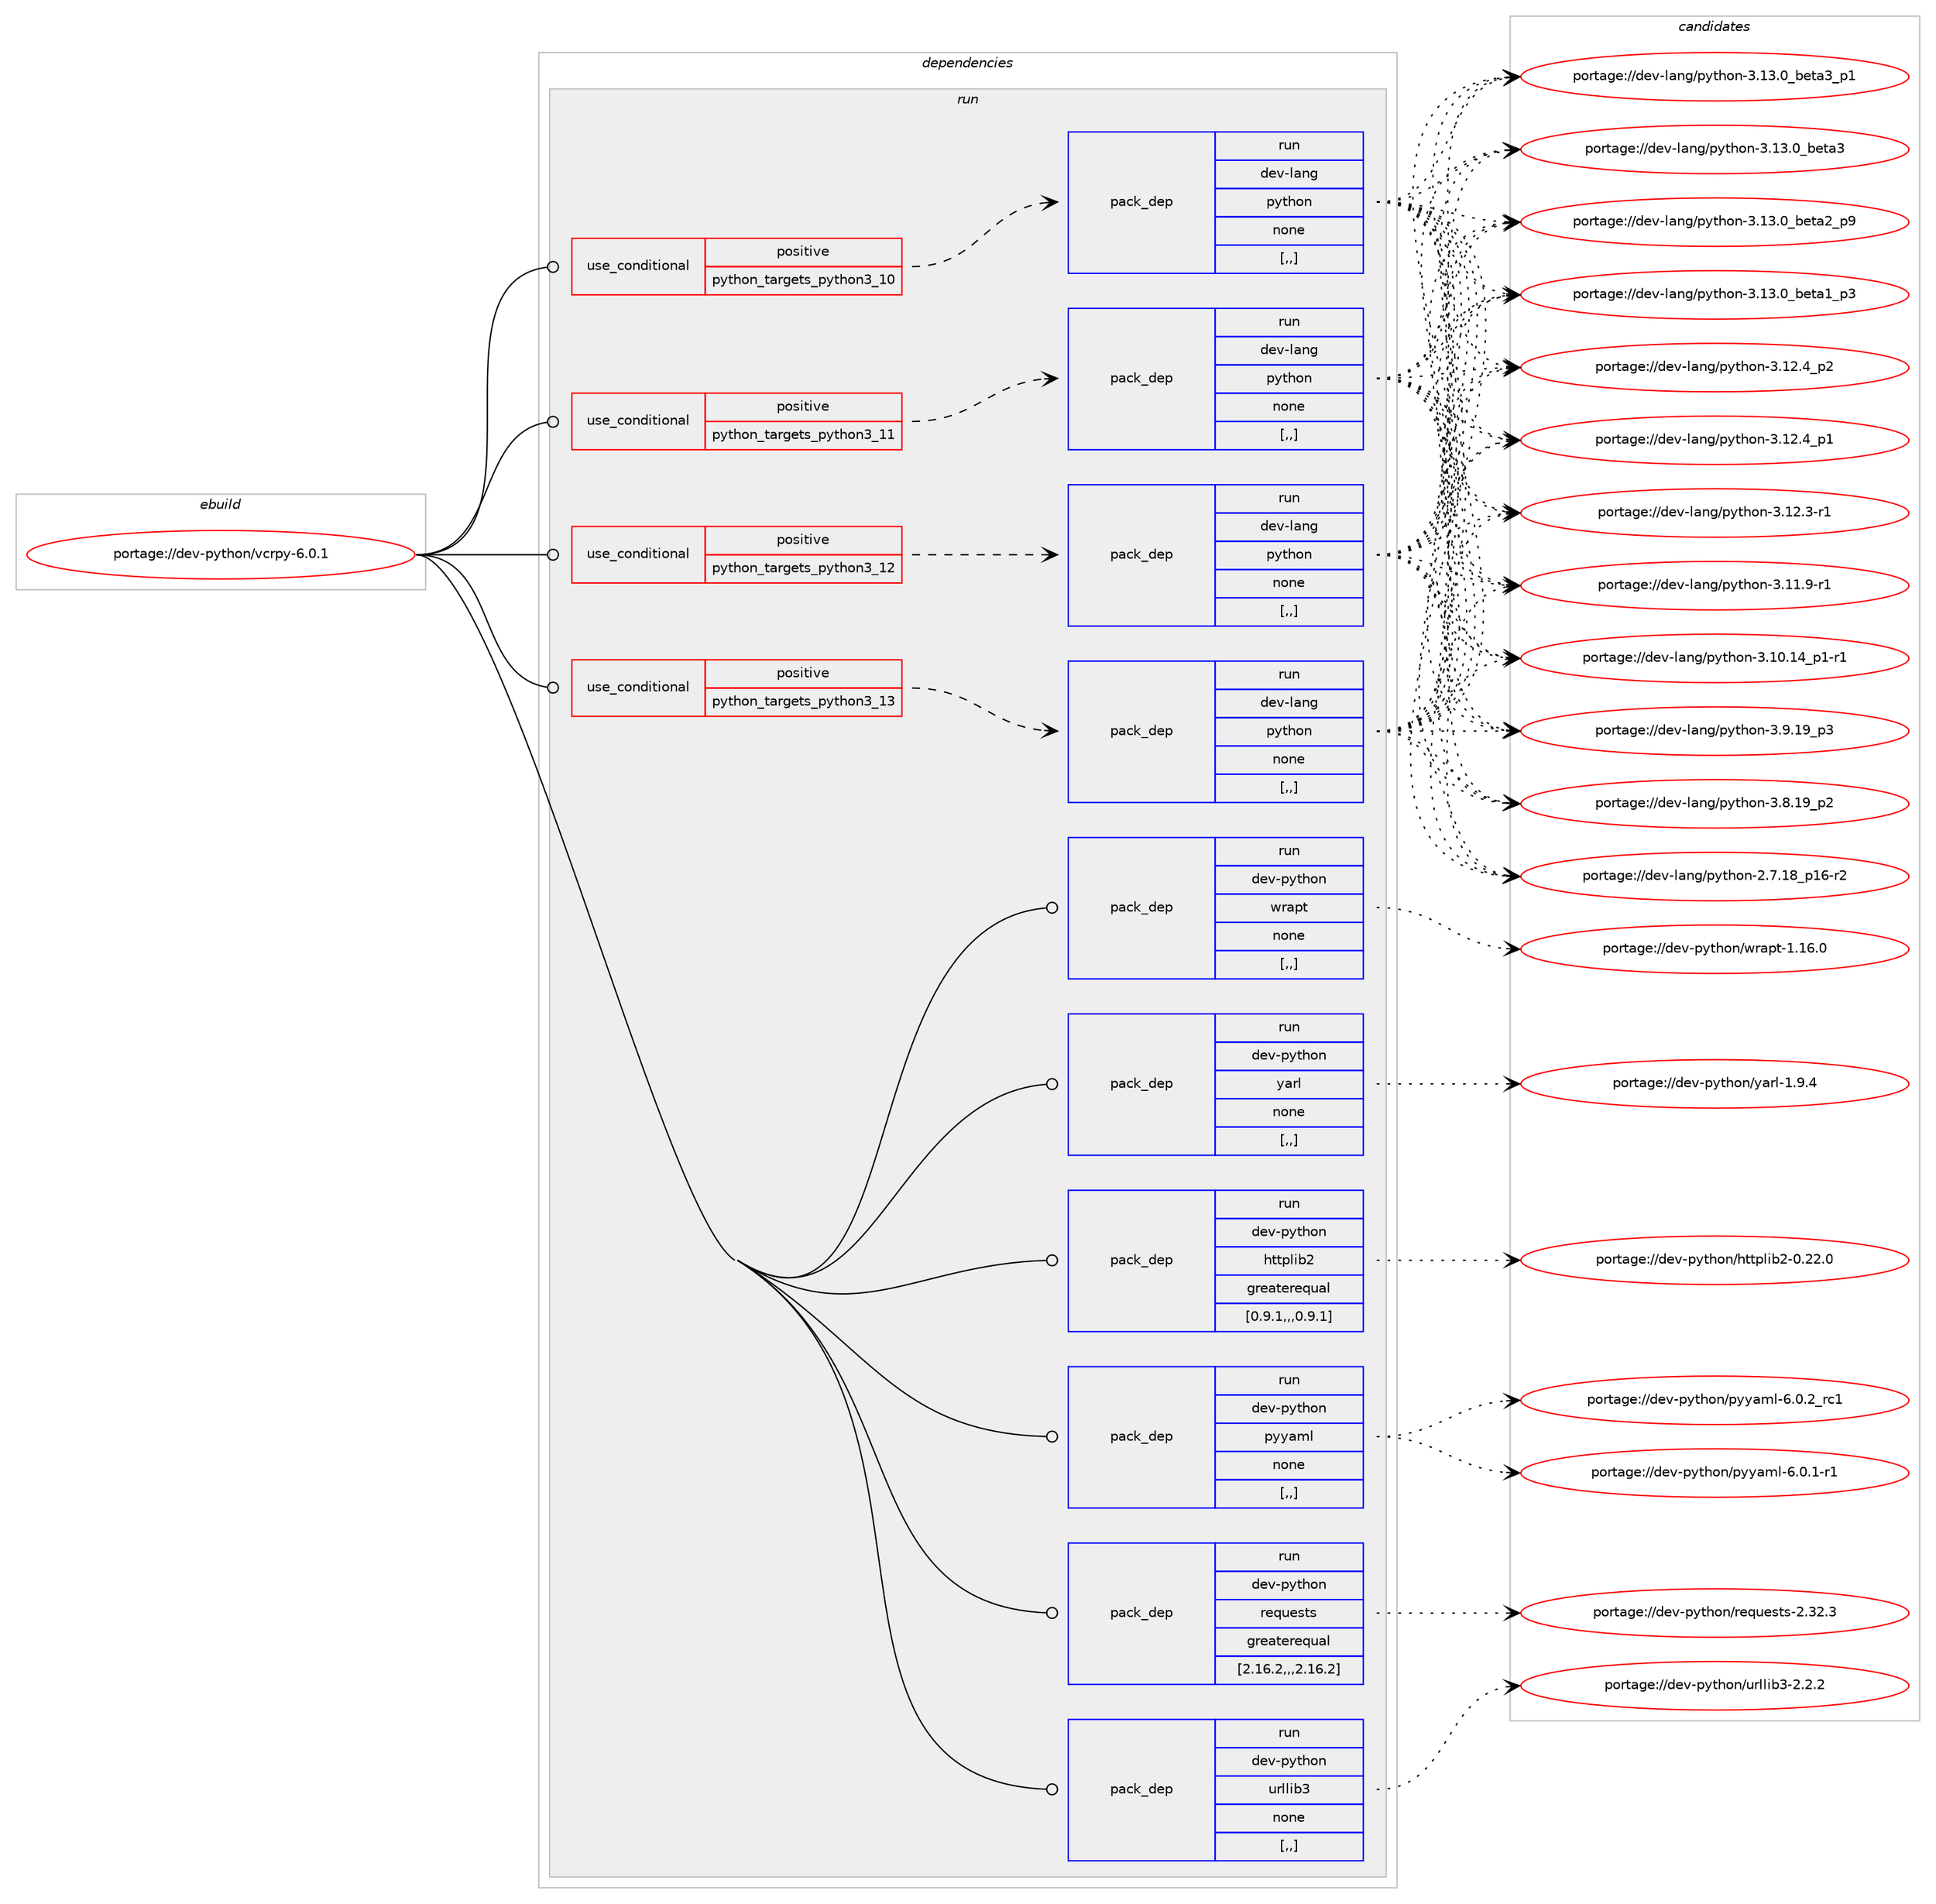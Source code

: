 digraph prolog {

# *************
# Graph options
# *************

newrank=true;
concentrate=true;
compound=true;
graph [rankdir=LR,fontname=Helvetica,fontsize=10,ranksep=1.5];#, ranksep=2.5, nodesep=0.2];
edge  [arrowhead=vee];
node  [fontname=Helvetica,fontsize=10];

# **********
# The ebuild
# **********

subgraph cluster_leftcol {
color=gray;
label=<<i>ebuild</i>>;
id [label="portage://dev-python/vcrpy-6.0.1", color=red, width=4, href="../dev-python/vcrpy-6.0.1.svg"];
}

# ****************
# The dependencies
# ****************

subgraph cluster_midcol {
color=gray;
label=<<i>dependencies</i>>;
subgraph cluster_compile {
fillcolor="#eeeeee";
style=filled;
label=<<i>compile</i>>;
}
subgraph cluster_compileandrun {
fillcolor="#eeeeee";
style=filled;
label=<<i>compile and run</i>>;
}
subgraph cluster_run {
fillcolor="#eeeeee";
style=filled;
label=<<i>run</i>>;
subgraph cond40799 {
dependency166425 [label=<<TABLE BORDER="0" CELLBORDER="1" CELLSPACING="0" CELLPADDING="4"><TR><TD ROWSPAN="3" CELLPADDING="10">use_conditional</TD></TR><TR><TD>positive</TD></TR><TR><TD>python_targets_python3_10</TD></TR></TABLE>>, shape=none, color=red];
subgraph pack124353 {
dependency166426 [label=<<TABLE BORDER="0" CELLBORDER="1" CELLSPACING="0" CELLPADDING="4" WIDTH="220"><TR><TD ROWSPAN="6" CELLPADDING="30">pack_dep</TD></TR><TR><TD WIDTH="110">run</TD></TR><TR><TD>dev-lang</TD></TR><TR><TD>python</TD></TR><TR><TD>none</TD></TR><TR><TD>[,,]</TD></TR></TABLE>>, shape=none, color=blue];
}
dependency166425:e -> dependency166426:w [weight=20,style="dashed",arrowhead="vee"];
}
id:e -> dependency166425:w [weight=20,style="solid",arrowhead="odot"];
subgraph cond40800 {
dependency166427 [label=<<TABLE BORDER="0" CELLBORDER="1" CELLSPACING="0" CELLPADDING="4"><TR><TD ROWSPAN="3" CELLPADDING="10">use_conditional</TD></TR><TR><TD>positive</TD></TR><TR><TD>python_targets_python3_11</TD></TR></TABLE>>, shape=none, color=red];
subgraph pack124354 {
dependency166428 [label=<<TABLE BORDER="0" CELLBORDER="1" CELLSPACING="0" CELLPADDING="4" WIDTH="220"><TR><TD ROWSPAN="6" CELLPADDING="30">pack_dep</TD></TR><TR><TD WIDTH="110">run</TD></TR><TR><TD>dev-lang</TD></TR><TR><TD>python</TD></TR><TR><TD>none</TD></TR><TR><TD>[,,]</TD></TR></TABLE>>, shape=none, color=blue];
}
dependency166427:e -> dependency166428:w [weight=20,style="dashed",arrowhead="vee"];
}
id:e -> dependency166427:w [weight=20,style="solid",arrowhead="odot"];
subgraph cond40801 {
dependency166429 [label=<<TABLE BORDER="0" CELLBORDER="1" CELLSPACING="0" CELLPADDING="4"><TR><TD ROWSPAN="3" CELLPADDING="10">use_conditional</TD></TR><TR><TD>positive</TD></TR><TR><TD>python_targets_python3_12</TD></TR></TABLE>>, shape=none, color=red];
subgraph pack124355 {
dependency166430 [label=<<TABLE BORDER="0" CELLBORDER="1" CELLSPACING="0" CELLPADDING="4" WIDTH="220"><TR><TD ROWSPAN="6" CELLPADDING="30">pack_dep</TD></TR><TR><TD WIDTH="110">run</TD></TR><TR><TD>dev-lang</TD></TR><TR><TD>python</TD></TR><TR><TD>none</TD></TR><TR><TD>[,,]</TD></TR></TABLE>>, shape=none, color=blue];
}
dependency166429:e -> dependency166430:w [weight=20,style="dashed",arrowhead="vee"];
}
id:e -> dependency166429:w [weight=20,style="solid",arrowhead="odot"];
subgraph cond40802 {
dependency166431 [label=<<TABLE BORDER="0" CELLBORDER="1" CELLSPACING="0" CELLPADDING="4"><TR><TD ROWSPAN="3" CELLPADDING="10">use_conditional</TD></TR><TR><TD>positive</TD></TR><TR><TD>python_targets_python3_13</TD></TR></TABLE>>, shape=none, color=red];
subgraph pack124356 {
dependency166432 [label=<<TABLE BORDER="0" CELLBORDER="1" CELLSPACING="0" CELLPADDING="4" WIDTH="220"><TR><TD ROWSPAN="6" CELLPADDING="30">pack_dep</TD></TR><TR><TD WIDTH="110">run</TD></TR><TR><TD>dev-lang</TD></TR><TR><TD>python</TD></TR><TR><TD>none</TD></TR><TR><TD>[,,]</TD></TR></TABLE>>, shape=none, color=blue];
}
dependency166431:e -> dependency166432:w [weight=20,style="dashed",arrowhead="vee"];
}
id:e -> dependency166431:w [weight=20,style="solid",arrowhead="odot"];
subgraph pack124357 {
dependency166433 [label=<<TABLE BORDER="0" CELLBORDER="1" CELLSPACING="0" CELLPADDING="4" WIDTH="220"><TR><TD ROWSPAN="6" CELLPADDING="30">pack_dep</TD></TR><TR><TD WIDTH="110">run</TD></TR><TR><TD>dev-python</TD></TR><TR><TD>httplib2</TD></TR><TR><TD>greaterequal</TD></TR><TR><TD>[0.9.1,,,0.9.1]</TD></TR></TABLE>>, shape=none, color=blue];
}
id:e -> dependency166433:w [weight=20,style="solid",arrowhead="odot"];
subgraph pack124358 {
dependency166434 [label=<<TABLE BORDER="0" CELLBORDER="1" CELLSPACING="0" CELLPADDING="4" WIDTH="220"><TR><TD ROWSPAN="6" CELLPADDING="30">pack_dep</TD></TR><TR><TD WIDTH="110">run</TD></TR><TR><TD>dev-python</TD></TR><TR><TD>pyyaml</TD></TR><TR><TD>none</TD></TR><TR><TD>[,,]</TD></TR></TABLE>>, shape=none, color=blue];
}
id:e -> dependency166434:w [weight=20,style="solid",arrowhead="odot"];
subgraph pack124359 {
dependency166435 [label=<<TABLE BORDER="0" CELLBORDER="1" CELLSPACING="0" CELLPADDING="4" WIDTH="220"><TR><TD ROWSPAN="6" CELLPADDING="30">pack_dep</TD></TR><TR><TD WIDTH="110">run</TD></TR><TR><TD>dev-python</TD></TR><TR><TD>requests</TD></TR><TR><TD>greaterequal</TD></TR><TR><TD>[2.16.2,,,2.16.2]</TD></TR></TABLE>>, shape=none, color=blue];
}
id:e -> dependency166435:w [weight=20,style="solid",arrowhead="odot"];
subgraph pack124360 {
dependency166436 [label=<<TABLE BORDER="0" CELLBORDER="1" CELLSPACING="0" CELLPADDING="4" WIDTH="220"><TR><TD ROWSPAN="6" CELLPADDING="30">pack_dep</TD></TR><TR><TD WIDTH="110">run</TD></TR><TR><TD>dev-python</TD></TR><TR><TD>urllib3</TD></TR><TR><TD>none</TD></TR><TR><TD>[,,]</TD></TR></TABLE>>, shape=none, color=blue];
}
id:e -> dependency166436:w [weight=20,style="solid",arrowhead="odot"];
subgraph pack124361 {
dependency166437 [label=<<TABLE BORDER="0" CELLBORDER="1" CELLSPACING="0" CELLPADDING="4" WIDTH="220"><TR><TD ROWSPAN="6" CELLPADDING="30">pack_dep</TD></TR><TR><TD WIDTH="110">run</TD></TR><TR><TD>dev-python</TD></TR><TR><TD>wrapt</TD></TR><TR><TD>none</TD></TR><TR><TD>[,,]</TD></TR></TABLE>>, shape=none, color=blue];
}
id:e -> dependency166437:w [weight=20,style="solid",arrowhead="odot"];
subgraph pack124362 {
dependency166438 [label=<<TABLE BORDER="0" CELLBORDER="1" CELLSPACING="0" CELLPADDING="4" WIDTH="220"><TR><TD ROWSPAN="6" CELLPADDING="30">pack_dep</TD></TR><TR><TD WIDTH="110">run</TD></TR><TR><TD>dev-python</TD></TR><TR><TD>yarl</TD></TR><TR><TD>none</TD></TR><TR><TD>[,,]</TD></TR></TABLE>>, shape=none, color=blue];
}
id:e -> dependency166438:w [weight=20,style="solid",arrowhead="odot"];
}
}

# **************
# The candidates
# **************

subgraph cluster_choices {
rank=same;
color=gray;
label=<<i>candidates</i>>;

subgraph choice124353 {
color=black;
nodesep=1;
choice10010111845108971101034711212111610411111045514649514648959810111697519511249 [label="portage://dev-lang/python-3.13.0_beta3_p1", color=red, width=4,href="../dev-lang/python-3.13.0_beta3_p1.svg"];
choice1001011184510897110103471121211161041111104551464951464895981011169751 [label="portage://dev-lang/python-3.13.0_beta3", color=red, width=4,href="../dev-lang/python-3.13.0_beta3.svg"];
choice10010111845108971101034711212111610411111045514649514648959810111697509511257 [label="portage://dev-lang/python-3.13.0_beta2_p9", color=red, width=4,href="../dev-lang/python-3.13.0_beta2_p9.svg"];
choice10010111845108971101034711212111610411111045514649514648959810111697499511251 [label="portage://dev-lang/python-3.13.0_beta1_p3", color=red, width=4,href="../dev-lang/python-3.13.0_beta1_p3.svg"];
choice100101118451089711010347112121116104111110455146495046529511250 [label="portage://dev-lang/python-3.12.4_p2", color=red, width=4,href="../dev-lang/python-3.12.4_p2.svg"];
choice100101118451089711010347112121116104111110455146495046529511249 [label="portage://dev-lang/python-3.12.4_p1", color=red, width=4,href="../dev-lang/python-3.12.4_p1.svg"];
choice100101118451089711010347112121116104111110455146495046514511449 [label="portage://dev-lang/python-3.12.3-r1", color=red, width=4,href="../dev-lang/python-3.12.3-r1.svg"];
choice100101118451089711010347112121116104111110455146494946574511449 [label="portage://dev-lang/python-3.11.9-r1", color=red, width=4,href="../dev-lang/python-3.11.9-r1.svg"];
choice100101118451089711010347112121116104111110455146494846495295112494511449 [label="portage://dev-lang/python-3.10.14_p1-r1", color=red, width=4,href="../dev-lang/python-3.10.14_p1-r1.svg"];
choice100101118451089711010347112121116104111110455146574649579511251 [label="portage://dev-lang/python-3.9.19_p3", color=red, width=4,href="../dev-lang/python-3.9.19_p3.svg"];
choice100101118451089711010347112121116104111110455146564649579511250 [label="portage://dev-lang/python-3.8.19_p2", color=red, width=4,href="../dev-lang/python-3.8.19_p2.svg"];
choice100101118451089711010347112121116104111110455046554649569511249544511450 [label="portage://dev-lang/python-2.7.18_p16-r2", color=red, width=4,href="../dev-lang/python-2.7.18_p16-r2.svg"];
dependency166426:e -> choice10010111845108971101034711212111610411111045514649514648959810111697519511249:w [style=dotted,weight="100"];
dependency166426:e -> choice1001011184510897110103471121211161041111104551464951464895981011169751:w [style=dotted,weight="100"];
dependency166426:e -> choice10010111845108971101034711212111610411111045514649514648959810111697509511257:w [style=dotted,weight="100"];
dependency166426:e -> choice10010111845108971101034711212111610411111045514649514648959810111697499511251:w [style=dotted,weight="100"];
dependency166426:e -> choice100101118451089711010347112121116104111110455146495046529511250:w [style=dotted,weight="100"];
dependency166426:e -> choice100101118451089711010347112121116104111110455146495046529511249:w [style=dotted,weight="100"];
dependency166426:e -> choice100101118451089711010347112121116104111110455146495046514511449:w [style=dotted,weight="100"];
dependency166426:e -> choice100101118451089711010347112121116104111110455146494946574511449:w [style=dotted,weight="100"];
dependency166426:e -> choice100101118451089711010347112121116104111110455146494846495295112494511449:w [style=dotted,weight="100"];
dependency166426:e -> choice100101118451089711010347112121116104111110455146574649579511251:w [style=dotted,weight="100"];
dependency166426:e -> choice100101118451089711010347112121116104111110455146564649579511250:w [style=dotted,weight="100"];
dependency166426:e -> choice100101118451089711010347112121116104111110455046554649569511249544511450:w [style=dotted,weight="100"];
}
subgraph choice124354 {
color=black;
nodesep=1;
choice10010111845108971101034711212111610411111045514649514648959810111697519511249 [label="portage://dev-lang/python-3.13.0_beta3_p1", color=red, width=4,href="../dev-lang/python-3.13.0_beta3_p1.svg"];
choice1001011184510897110103471121211161041111104551464951464895981011169751 [label="portage://dev-lang/python-3.13.0_beta3", color=red, width=4,href="../dev-lang/python-3.13.0_beta3.svg"];
choice10010111845108971101034711212111610411111045514649514648959810111697509511257 [label="portage://dev-lang/python-3.13.0_beta2_p9", color=red, width=4,href="../dev-lang/python-3.13.0_beta2_p9.svg"];
choice10010111845108971101034711212111610411111045514649514648959810111697499511251 [label="portage://dev-lang/python-3.13.0_beta1_p3", color=red, width=4,href="../dev-lang/python-3.13.0_beta1_p3.svg"];
choice100101118451089711010347112121116104111110455146495046529511250 [label="portage://dev-lang/python-3.12.4_p2", color=red, width=4,href="../dev-lang/python-3.12.4_p2.svg"];
choice100101118451089711010347112121116104111110455146495046529511249 [label="portage://dev-lang/python-3.12.4_p1", color=red, width=4,href="../dev-lang/python-3.12.4_p1.svg"];
choice100101118451089711010347112121116104111110455146495046514511449 [label="portage://dev-lang/python-3.12.3-r1", color=red, width=4,href="../dev-lang/python-3.12.3-r1.svg"];
choice100101118451089711010347112121116104111110455146494946574511449 [label="portage://dev-lang/python-3.11.9-r1", color=red, width=4,href="../dev-lang/python-3.11.9-r1.svg"];
choice100101118451089711010347112121116104111110455146494846495295112494511449 [label="portage://dev-lang/python-3.10.14_p1-r1", color=red, width=4,href="../dev-lang/python-3.10.14_p1-r1.svg"];
choice100101118451089711010347112121116104111110455146574649579511251 [label="portage://dev-lang/python-3.9.19_p3", color=red, width=4,href="../dev-lang/python-3.9.19_p3.svg"];
choice100101118451089711010347112121116104111110455146564649579511250 [label="portage://dev-lang/python-3.8.19_p2", color=red, width=4,href="../dev-lang/python-3.8.19_p2.svg"];
choice100101118451089711010347112121116104111110455046554649569511249544511450 [label="portage://dev-lang/python-2.7.18_p16-r2", color=red, width=4,href="../dev-lang/python-2.7.18_p16-r2.svg"];
dependency166428:e -> choice10010111845108971101034711212111610411111045514649514648959810111697519511249:w [style=dotted,weight="100"];
dependency166428:e -> choice1001011184510897110103471121211161041111104551464951464895981011169751:w [style=dotted,weight="100"];
dependency166428:e -> choice10010111845108971101034711212111610411111045514649514648959810111697509511257:w [style=dotted,weight="100"];
dependency166428:e -> choice10010111845108971101034711212111610411111045514649514648959810111697499511251:w [style=dotted,weight="100"];
dependency166428:e -> choice100101118451089711010347112121116104111110455146495046529511250:w [style=dotted,weight="100"];
dependency166428:e -> choice100101118451089711010347112121116104111110455146495046529511249:w [style=dotted,weight="100"];
dependency166428:e -> choice100101118451089711010347112121116104111110455146495046514511449:w [style=dotted,weight="100"];
dependency166428:e -> choice100101118451089711010347112121116104111110455146494946574511449:w [style=dotted,weight="100"];
dependency166428:e -> choice100101118451089711010347112121116104111110455146494846495295112494511449:w [style=dotted,weight="100"];
dependency166428:e -> choice100101118451089711010347112121116104111110455146574649579511251:w [style=dotted,weight="100"];
dependency166428:e -> choice100101118451089711010347112121116104111110455146564649579511250:w [style=dotted,weight="100"];
dependency166428:e -> choice100101118451089711010347112121116104111110455046554649569511249544511450:w [style=dotted,weight="100"];
}
subgraph choice124355 {
color=black;
nodesep=1;
choice10010111845108971101034711212111610411111045514649514648959810111697519511249 [label="portage://dev-lang/python-3.13.0_beta3_p1", color=red, width=4,href="../dev-lang/python-3.13.0_beta3_p1.svg"];
choice1001011184510897110103471121211161041111104551464951464895981011169751 [label="portage://dev-lang/python-3.13.0_beta3", color=red, width=4,href="../dev-lang/python-3.13.0_beta3.svg"];
choice10010111845108971101034711212111610411111045514649514648959810111697509511257 [label="portage://dev-lang/python-3.13.0_beta2_p9", color=red, width=4,href="../dev-lang/python-3.13.0_beta2_p9.svg"];
choice10010111845108971101034711212111610411111045514649514648959810111697499511251 [label="portage://dev-lang/python-3.13.0_beta1_p3", color=red, width=4,href="../dev-lang/python-3.13.0_beta1_p3.svg"];
choice100101118451089711010347112121116104111110455146495046529511250 [label="portage://dev-lang/python-3.12.4_p2", color=red, width=4,href="../dev-lang/python-3.12.4_p2.svg"];
choice100101118451089711010347112121116104111110455146495046529511249 [label="portage://dev-lang/python-3.12.4_p1", color=red, width=4,href="../dev-lang/python-3.12.4_p1.svg"];
choice100101118451089711010347112121116104111110455146495046514511449 [label="portage://dev-lang/python-3.12.3-r1", color=red, width=4,href="../dev-lang/python-3.12.3-r1.svg"];
choice100101118451089711010347112121116104111110455146494946574511449 [label="portage://dev-lang/python-3.11.9-r1", color=red, width=4,href="../dev-lang/python-3.11.9-r1.svg"];
choice100101118451089711010347112121116104111110455146494846495295112494511449 [label="portage://dev-lang/python-3.10.14_p1-r1", color=red, width=4,href="../dev-lang/python-3.10.14_p1-r1.svg"];
choice100101118451089711010347112121116104111110455146574649579511251 [label="portage://dev-lang/python-3.9.19_p3", color=red, width=4,href="../dev-lang/python-3.9.19_p3.svg"];
choice100101118451089711010347112121116104111110455146564649579511250 [label="portage://dev-lang/python-3.8.19_p2", color=red, width=4,href="../dev-lang/python-3.8.19_p2.svg"];
choice100101118451089711010347112121116104111110455046554649569511249544511450 [label="portage://dev-lang/python-2.7.18_p16-r2", color=red, width=4,href="../dev-lang/python-2.7.18_p16-r2.svg"];
dependency166430:e -> choice10010111845108971101034711212111610411111045514649514648959810111697519511249:w [style=dotted,weight="100"];
dependency166430:e -> choice1001011184510897110103471121211161041111104551464951464895981011169751:w [style=dotted,weight="100"];
dependency166430:e -> choice10010111845108971101034711212111610411111045514649514648959810111697509511257:w [style=dotted,weight="100"];
dependency166430:e -> choice10010111845108971101034711212111610411111045514649514648959810111697499511251:w [style=dotted,weight="100"];
dependency166430:e -> choice100101118451089711010347112121116104111110455146495046529511250:w [style=dotted,weight="100"];
dependency166430:e -> choice100101118451089711010347112121116104111110455146495046529511249:w [style=dotted,weight="100"];
dependency166430:e -> choice100101118451089711010347112121116104111110455146495046514511449:w [style=dotted,weight="100"];
dependency166430:e -> choice100101118451089711010347112121116104111110455146494946574511449:w [style=dotted,weight="100"];
dependency166430:e -> choice100101118451089711010347112121116104111110455146494846495295112494511449:w [style=dotted,weight="100"];
dependency166430:e -> choice100101118451089711010347112121116104111110455146574649579511251:w [style=dotted,weight="100"];
dependency166430:e -> choice100101118451089711010347112121116104111110455146564649579511250:w [style=dotted,weight="100"];
dependency166430:e -> choice100101118451089711010347112121116104111110455046554649569511249544511450:w [style=dotted,weight="100"];
}
subgraph choice124356 {
color=black;
nodesep=1;
choice10010111845108971101034711212111610411111045514649514648959810111697519511249 [label="portage://dev-lang/python-3.13.0_beta3_p1", color=red, width=4,href="../dev-lang/python-3.13.0_beta3_p1.svg"];
choice1001011184510897110103471121211161041111104551464951464895981011169751 [label="portage://dev-lang/python-3.13.0_beta3", color=red, width=4,href="../dev-lang/python-3.13.0_beta3.svg"];
choice10010111845108971101034711212111610411111045514649514648959810111697509511257 [label="portage://dev-lang/python-3.13.0_beta2_p9", color=red, width=4,href="../dev-lang/python-3.13.0_beta2_p9.svg"];
choice10010111845108971101034711212111610411111045514649514648959810111697499511251 [label="portage://dev-lang/python-3.13.0_beta1_p3", color=red, width=4,href="../dev-lang/python-3.13.0_beta1_p3.svg"];
choice100101118451089711010347112121116104111110455146495046529511250 [label="portage://dev-lang/python-3.12.4_p2", color=red, width=4,href="../dev-lang/python-3.12.4_p2.svg"];
choice100101118451089711010347112121116104111110455146495046529511249 [label="portage://dev-lang/python-3.12.4_p1", color=red, width=4,href="../dev-lang/python-3.12.4_p1.svg"];
choice100101118451089711010347112121116104111110455146495046514511449 [label="portage://dev-lang/python-3.12.3-r1", color=red, width=4,href="../dev-lang/python-3.12.3-r1.svg"];
choice100101118451089711010347112121116104111110455146494946574511449 [label="portage://dev-lang/python-3.11.9-r1", color=red, width=4,href="../dev-lang/python-3.11.9-r1.svg"];
choice100101118451089711010347112121116104111110455146494846495295112494511449 [label="portage://dev-lang/python-3.10.14_p1-r1", color=red, width=4,href="../dev-lang/python-3.10.14_p1-r1.svg"];
choice100101118451089711010347112121116104111110455146574649579511251 [label="portage://dev-lang/python-3.9.19_p3", color=red, width=4,href="../dev-lang/python-3.9.19_p3.svg"];
choice100101118451089711010347112121116104111110455146564649579511250 [label="portage://dev-lang/python-3.8.19_p2", color=red, width=4,href="../dev-lang/python-3.8.19_p2.svg"];
choice100101118451089711010347112121116104111110455046554649569511249544511450 [label="portage://dev-lang/python-2.7.18_p16-r2", color=red, width=4,href="../dev-lang/python-2.7.18_p16-r2.svg"];
dependency166432:e -> choice10010111845108971101034711212111610411111045514649514648959810111697519511249:w [style=dotted,weight="100"];
dependency166432:e -> choice1001011184510897110103471121211161041111104551464951464895981011169751:w [style=dotted,weight="100"];
dependency166432:e -> choice10010111845108971101034711212111610411111045514649514648959810111697509511257:w [style=dotted,weight="100"];
dependency166432:e -> choice10010111845108971101034711212111610411111045514649514648959810111697499511251:w [style=dotted,weight="100"];
dependency166432:e -> choice100101118451089711010347112121116104111110455146495046529511250:w [style=dotted,weight="100"];
dependency166432:e -> choice100101118451089711010347112121116104111110455146495046529511249:w [style=dotted,weight="100"];
dependency166432:e -> choice100101118451089711010347112121116104111110455146495046514511449:w [style=dotted,weight="100"];
dependency166432:e -> choice100101118451089711010347112121116104111110455146494946574511449:w [style=dotted,weight="100"];
dependency166432:e -> choice100101118451089711010347112121116104111110455146494846495295112494511449:w [style=dotted,weight="100"];
dependency166432:e -> choice100101118451089711010347112121116104111110455146574649579511251:w [style=dotted,weight="100"];
dependency166432:e -> choice100101118451089711010347112121116104111110455146564649579511250:w [style=dotted,weight="100"];
dependency166432:e -> choice100101118451089711010347112121116104111110455046554649569511249544511450:w [style=dotted,weight="100"];
}
subgraph choice124357 {
color=black;
nodesep=1;
choice1001011184511212111610411111047104116116112108105985045484650504648 [label="portage://dev-python/httplib2-0.22.0", color=red, width=4,href="../dev-python/httplib2-0.22.0.svg"];
dependency166433:e -> choice1001011184511212111610411111047104116116112108105985045484650504648:w [style=dotted,weight="100"];
}
subgraph choice124358 {
color=black;
nodesep=1;
choice100101118451121211161041111104711212112197109108455446484650951149949 [label="portage://dev-python/pyyaml-6.0.2_rc1", color=red, width=4,href="../dev-python/pyyaml-6.0.2_rc1.svg"];
choice1001011184511212111610411111047112121121971091084554464846494511449 [label="portage://dev-python/pyyaml-6.0.1-r1", color=red, width=4,href="../dev-python/pyyaml-6.0.1-r1.svg"];
dependency166434:e -> choice100101118451121211161041111104711212112197109108455446484650951149949:w [style=dotted,weight="100"];
dependency166434:e -> choice1001011184511212111610411111047112121121971091084554464846494511449:w [style=dotted,weight="100"];
}
subgraph choice124359 {
color=black;
nodesep=1;
choice100101118451121211161041111104711410111311710111511611545504651504651 [label="portage://dev-python/requests-2.32.3", color=red, width=4,href="../dev-python/requests-2.32.3.svg"];
dependency166435:e -> choice100101118451121211161041111104711410111311710111511611545504651504651:w [style=dotted,weight="100"];
}
subgraph choice124360 {
color=black;
nodesep=1;
choice10010111845112121116104111110471171141081081059851455046504650 [label="portage://dev-python/urllib3-2.2.2", color=red, width=4,href="../dev-python/urllib3-2.2.2.svg"];
dependency166436:e -> choice10010111845112121116104111110471171141081081059851455046504650:w [style=dotted,weight="100"];
}
subgraph choice124361 {
color=black;
nodesep=1;
choice10010111845112121116104111110471191149711211645494649544648 [label="portage://dev-python/wrapt-1.16.0", color=red, width=4,href="../dev-python/wrapt-1.16.0.svg"];
dependency166437:e -> choice10010111845112121116104111110471191149711211645494649544648:w [style=dotted,weight="100"];
}
subgraph choice124362 {
color=black;
nodesep=1;
choice100101118451121211161041111104712197114108454946574652 [label="portage://dev-python/yarl-1.9.4", color=red, width=4,href="../dev-python/yarl-1.9.4.svg"];
dependency166438:e -> choice100101118451121211161041111104712197114108454946574652:w [style=dotted,weight="100"];
}
}

}
